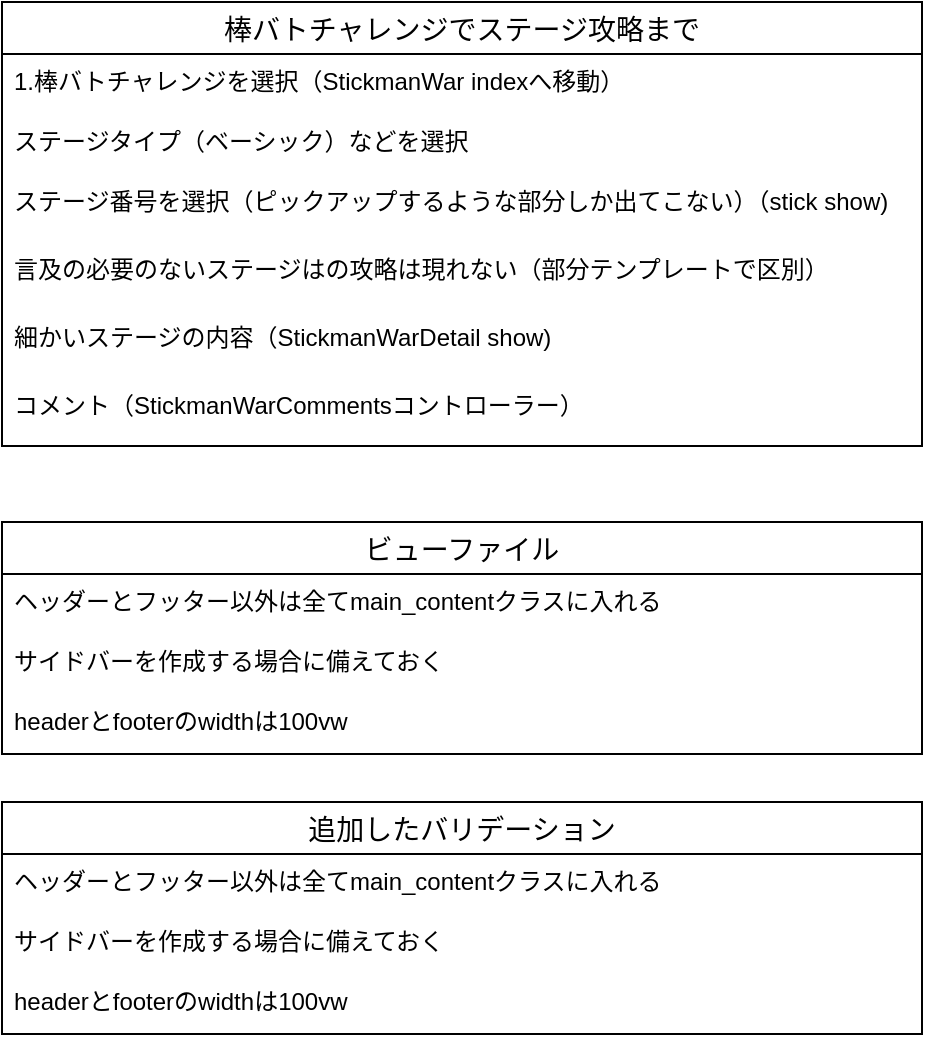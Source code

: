 <mxfile>
    <diagram id="ZYTx2Oc5oKhjh46jqFlx" name="ページ1">
        <mxGraphModel dx="849" dy="320" grid="1" gridSize="10" guides="1" tooltips="1" connect="1" arrows="1" fold="1" page="1" pageScale="1" pageWidth="827" pageHeight="1169" math="0" shadow="0">
            <root>
                <mxCell id="0"/>
                <mxCell id="1" parent="0"/>
                <mxCell id="88" value="棒バトチャレンジでステージ攻略まで" style="swimlane;fontStyle=0;childLayout=stackLayout;horizontal=1;startSize=26;horizontalStack=0;resizeParent=1;resizeParentMax=0;resizeLast=0;collapsible=1;marginBottom=0;align=center;fontSize=14;" parent="1" vertex="1">
                    <mxGeometry x="160" y="40" width="460" height="222" as="geometry"/>
                </mxCell>
                <mxCell id="89" value="1.棒バトチャレンジを選択（StickmanWar indexへ移動）" style="text;strokeColor=none;fillColor=none;spacingLeft=4;spacingRight=4;overflow=hidden;rotatable=0;points=[[0,0.5],[1,0.5]];portConstraint=eastwest;fontSize=12;" parent="88" vertex="1">
                    <mxGeometry y="26" width="460" height="30" as="geometry"/>
                </mxCell>
                <mxCell id="90" value="ステージタイプ（ベーシック）などを選択" style="text;strokeColor=none;fillColor=none;spacingLeft=4;spacingRight=4;overflow=hidden;rotatable=0;points=[[0,0.5],[1,0.5]];portConstraint=eastwest;fontSize=12;" parent="88" vertex="1">
                    <mxGeometry y="56" width="460" height="30" as="geometry"/>
                </mxCell>
                <mxCell id="91" value="ステージ番号を選択（ピックアップするような部分しか出てこない）（stick show)" style="text;strokeColor=none;fillColor=none;spacingLeft=4;spacingRight=4;overflow=hidden;rotatable=0;points=[[0,0.5],[1,0.5]];portConstraint=eastwest;fontSize=12;" parent="88" vertex="1">
                    <mxGeometry y="86" width="460" height="34" as="geometry"/>
                </mxCell>
                <mxCell id="92" value="言及の必要のないステージはの攻略は現れない（部分テンプレートで区別）" style="text;strokeColor=none;fillColor=none;spacingLeft=4;spacingRight=4;overflow=hidden;rotatable=0;points=[[0,0.5],[1,0.5]];portConstraint=eastwest;fontSize=12;" parent="88" vertex="1">
                    <mxGeometry y="120" width="460" height="34" as="geometry"/>
                </mxCell>
                <mxCell id="93" value="細かいステージの内容（StickmanWarDetail show)" style="text;strokeColor=none;fillColor=none;spacingLeft=4;spacingRight=4;overflow=hidden;rotatable=0;points=[[0,0.5],[1,0.5]];portConstraint=eastwest;fontSize=12;" parent="88" vertex="1">
                    <mxGeometry y="154" width="460" height="34" as="geometry"/>
                </mxCell>
                <mxCell id="94" value="コメント（StickmanWarCommentsコントローラー）" style="text;strokeColor=none;fillColor=none;spacingLeft=4;spacingRight=4;overflow=hidden;rotatable=0;points=[[0,0.5],[1,0.5]];portConstraint=eastwest;fontSize=12;" parent="88" vertex="1">
                    <mxGeometry y="188" width="460" height="34" as="geometry"/>
                </mxCell>
                <mxCell id="95" value="ビューファイル" style="swimlane;fontStyle=0;childLayout=stackLayout;horizontal=1;startSize=26;horizontalStack=0;resizeParent=1;resizeParentMax=0;resizeLast=0;collapsible=1;marginBottom=0;align=center;fontSize=14;" parent="1" vertex="1">
                    <mxGeometry x="160" y="300" width="460" height="116" as="geometry"/>
                </mxCell>
                <mxCell id="96" value="ヘッダーとフッター以外は全てmain_contentクラスに入れる" style="text;strokeColor=none;fillColor=none;spacingLeft=4;spacingRight=4;overflow=hidden;rotatable=0;points=[[0,0.5],[1,0.5]];portConstraint=eastwest;fontSize=12;" parent="95" vertex="1">
                    <mxGeometry y="26" width="460" height="30" as="geometry"/>
                </mxCell>
                <mxCell id="97" value="サイドバーを作成する場合に備えておく" style="text;strokeColor=none;fillColor=none;spacingLeft=4;spacingRight=4;overflow=hidden;rotatable=0;points=[[0,0.5],[1,0.5]];portConstraint=eastwest;fontSize=12;" parent="95" vertex="1">
                    <mxGeometry y="56" width="460" height="30" as="geometry"/>
                </mxCell>
                <mxCell id="98" value="headerとfooterのwidthは100vw" style="text;strokeColor=none;fillColor=none;spacingLeft=4;spacingRight=4;overflow=hidden;rotatable=0;points=[[0,0.5],[1,0.5]];portConstraint=eastwest;fontSize=12;" parent="95" vertex="1">
                    <mxGeometry y="86" width="460" height="30" as="geometry"/>
                </mxCell>
                <mxCell id="99" value="追加したバリデーション" style="swimlane;fontStyle=0;childLayout=stackLayout;horizontal=1;startSize=26;horizontalStack=0;resizeParent=1;resizeParentMax=0;resizeLast=0;collapsible=1;marginBottom=0;align=center;fontSize=14;" vertex="1" parent="1">
                    <mxGeometry x="160" y="440" width="460" height="116" as="geometry"/>
                </mxCell>
                <mxCell id="100" value="ヘッダーとフッター以外は全てmain_contentクラスに入れる" style="text;strokeColor=none;fillColor=none;spacingLeft=4;spacingRight=4;overflow=hidden;rotatable=0;points=[[0,0.5],[1,0.5]];portConstraint=eastwest;fontSize=12;" vertex="1" parent="99">
                    <mxGeometry y="26" width="460" height="30" as="geometry"/>
                </mxCell>
                <mxCell id="101" value="サイドバーを作成する場合に備えておく" style="text;strokeColor=none;fillColor=none;spacingLeft=4;spacingRight=4;overflow=hidden;rotatable=0;points=[[0,0.5],[1,0.5]];portConstraint=eastwest;fontSize=12;" vertex="1" parent="99">
                    <mxGeometry y="56" width="460" height="30" as="geometry"/>
                </mxCell>
                <mxCell id="102" value="headerとfooterのwidthは100vw" style="text;strokeColor=none;fillColor=none;spacingLeft=4;spacingRight=4;overflow=hidden;rotatable=0;points=[[0,0.5],[1,0.5]];portConstraint=eastwest;fontSize=12;" vertex="1" parent="99">
                    <mxGeometry y="86" width="460" height="30" as="geometry"/>
                </mxCell>
            </root>
        </mxGraphModel>
    </diagram>
</mxfile>